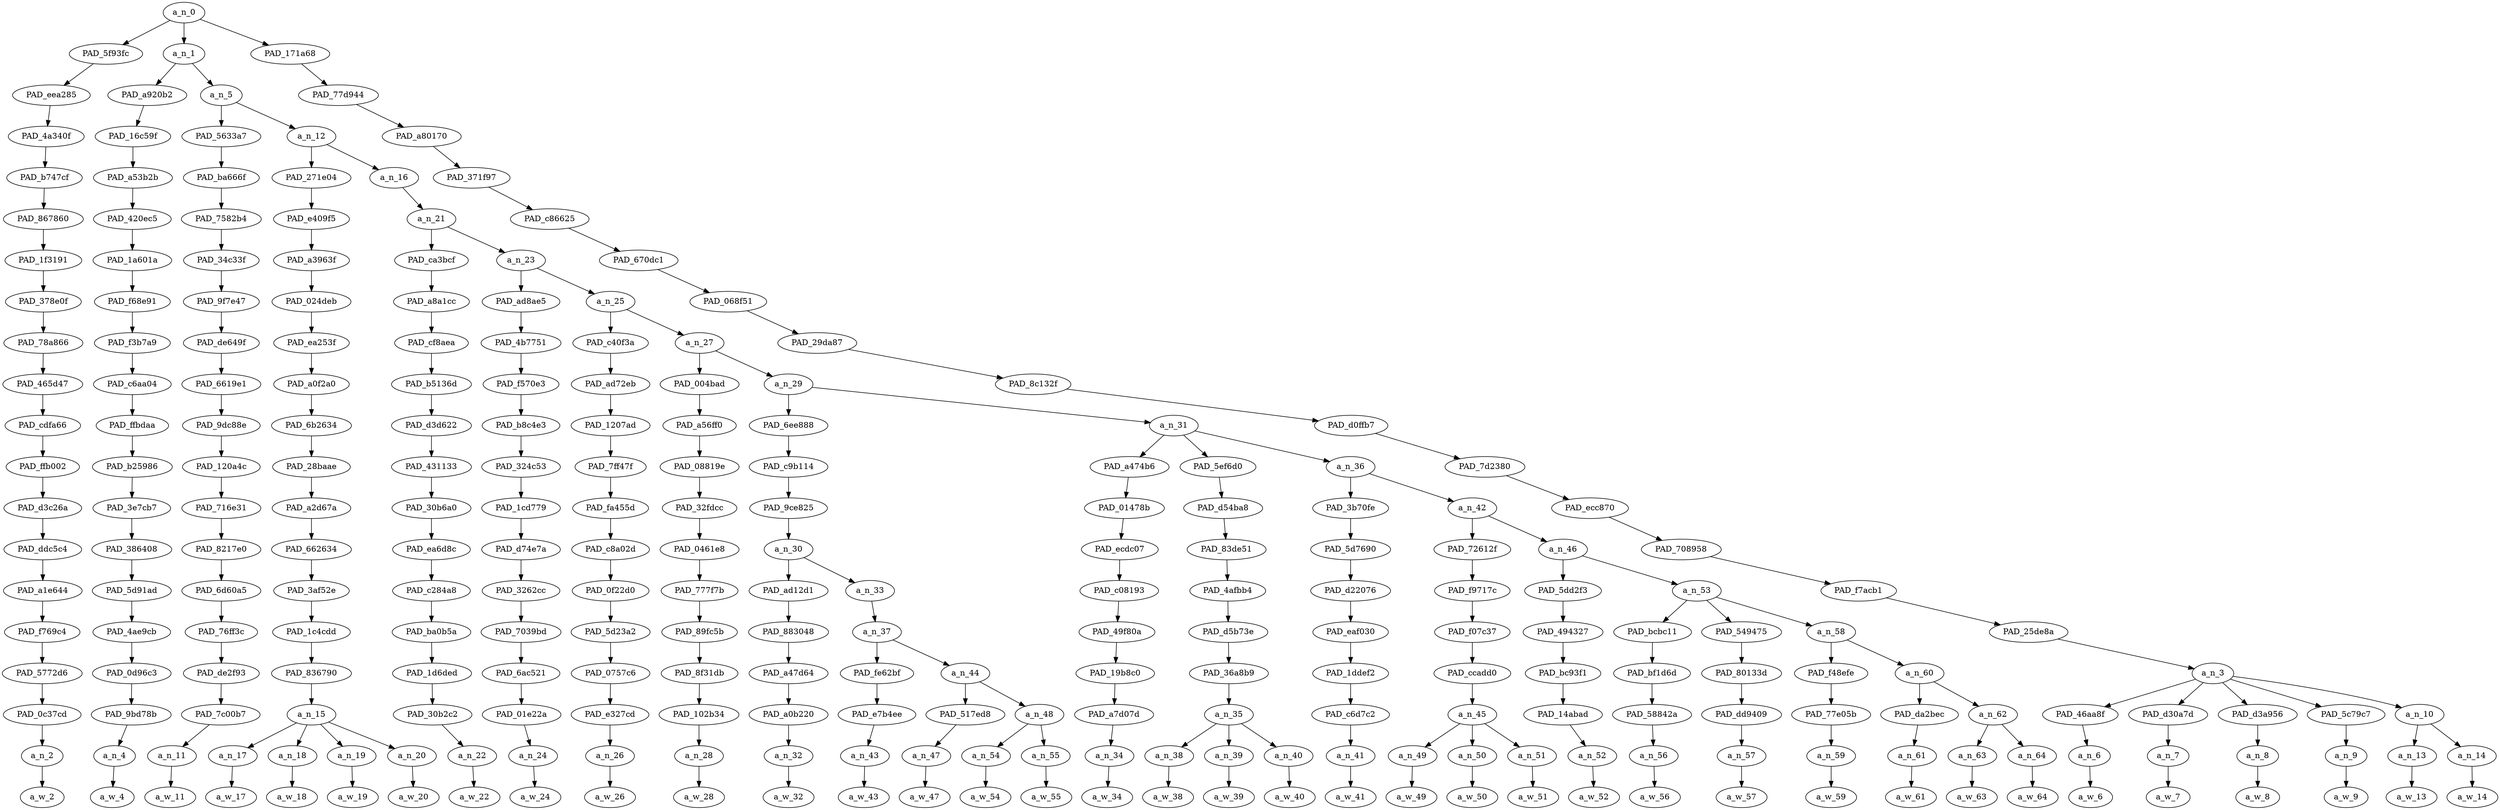 strict digraph "" {
	a_n_0	[div_dir=1,
		index=0,
		level=19,
		pos="21.562673158998845,19!",
		text_span="[0, 1, 2, 3, 4, 5, 6, 7, 8, 9, 10, 11, 12, 13, 14, 15, 16, 17, 18, 19, 20, 21, 22, 23, 24, 25, 26, 27, 28, 29, 30, 31, 32, 33, 34, \
35, 36]",
		value=0.99999999];
	PAD_5f93fc	[div_dir=-1,
		index=1,
		level=18,
		pos="30.0,18!",
		text_span="[30]",
		value=0.01465482];
	a_n_0 -> PAD_5f93fc;
	a_n_1	[div_dir=1,
		index=0,
		level=18,
		pos="1.5880194769965277,18!",
		text_span="[0, 1, 2, 3, 4, 5, 6, 7, 8, 9, 10, 11, 12, 13, 14, 15, 16, 17, 18, 19, 20, 21, 22, 23, 24, 25, 26, 27, 28, 29]",
		value=0.87852764];
	a_n_0 -> a_n_1;
	PAD_171a68	[div_dir=1,
		index=2,
		level=18,
		pos="33.1,18!",
		text_span="[31, 32, 33, 34, 35, 36]",
		value=0.10670349];
	a_n_0 -> PAD_171a68;
	PAD_eea285	[div_dir=-1,
		index=2,
		level=17,
		pos="30.0,17!",
		text_span="[30]",
		value=0.01465482];
	PAD_5f93fc -> PAD_eea285;
	PAD_4a340f	[div_dir=-1,
		index=3,
		level=16,
		pos="30.0,16!",
		text_span="[30]",
		value=0.01465482];
	PAD_eea285 -> PAD_4a340f;
	PAD_b747cf	[div_dir=-1,
		index=4,
		level=15,
		pos="30.0,15!",
		text_span="[30]",
		value=0.01465482];
	PAD_4a340f -> PAD_b747cf;
	PAD_867860	[div_dir=-1,
		index=4,
		level=14,
		pos="30.0,14!",
		text_span="[30]",
		value=0.01465482];
	PAD_b747cf -> PAD_867860;
	PAD_1f3191	[div_dir=-1,
		index=5,
		level=13,
		pos="30.0,13!",
		text_span="[30]",
		value=0.01465482];
	PAD_867860 -> PAD_1f3191;
	PAD_378e0f	[div_dir=-1,
		index=6,
		level=12,
		pos="30.0,12!",
		text_span="[30]",
		value=0.01465482];
	PAD_1f3191 -> PAD_378e0f;
	PAD_78a866	[div_dir=-1,
		index=7,
		level=11,
		pos="30.0,11!",
		text_span="[30]",
		value=0.01465482];
	PAD_378e0f -> PAD_78a866;
	PAD_465d47	[div_dir=-1,
		index=8,
		level=10,
		pos="30.0,10!",
		text_span="[30]",
		value=0.01465482];
	PAD_78a866 -> PAD_465d47;
	PAD_cdfa66	[div_dir=-1,
		index=9,
		level=9,
		pos="30.0,9!",
		text_span="[30]",
		value=0.01465482];
	PAD_465d47 -> PAD_cdfa66;
	PAD_ffb002	[div_dir=-1,
		index=11,
		level=8,
		pos="30.0,8!",
		text_span="[30]",
		value=0.01465482];
	PAD_cdfa66 -> PAD_ffb002;
	PAD_d3c26a	[div_dir=-1,
		index=12,
		level=7,
		pos="30.0,7!",
		text_span="[30]",
		value=0.01465482];
	PAD_ffb002 -> PAD_d3c26a;
	PAD_ddc5c4	[div_dir=-1,
		index=13,
		level=6,
		pos="30.0,6!",
		text_span="[30]",
		value=0.01465482];
	PAD_d3c26a -> PAD_ddc5c4;
	PAD_a1e644	[div_dir=-1,
		index=15,
		level=5,
		pos="30.0,5!",
		text_span="[30]",
		value=0.01465482];
	PAD_ddc5c4 -> PAD_a1e644;
	PAD_f769c4	[div_dir=-1,
		index=17,
		level=4,
		pos="30.0,4!",
		text_span="[30]",
		value=0.01465482];
	PAD_a1e644 -> PAD_f769c4;
	PAD_5772d6	[div_dir=-1,
		index=19,
		level=3,
		pos="30.0,3!",
		text_span="[30]",
		value=0.01465482];
	PAD_f769c4 -> PAD_5772d6;
	PAD_0c37cd	[div_dir=-1,
		index=21,
		level=2,
		pos="30.0,2!",
		text_span="[30]",
		value=0.01465482];
	PAD_5772d6 -> PAD_0c37cd;
	a_n_2	[div_dir=-1,
		index=30,
		level=1,
		pos="30.0,1!",
		text_span="[30]",
		value=0.01465482];
	PAD_0c37cd -> a_n_2;
	a_w_2	[div_dir=0,
		index=30,
		level=0,
		pos="30,0!",
		text_span="[30]",
		value=or];
	a_n_2 -> a_w_2;
	PAD_a920b2	[div_dir=-1,
		index=0,
		level=17,
		pos="0.0,17!",
		text_span="[0]",
		value=0.02518207];
	a_n_1 -> PAD_a920b2;
	a_n_5	[div_dir=1,
		index=1,
		level=17,
		pos="3.1760389539930554,17!",
		text_span="[1, 2, 3, 4, 5, 6, 7, 8, 9, 10, 11, 12, 13, 14, 15, 16, 17, 18, 19, 20, 21, 22, 23, 24, 25, 26, 27, 28, 29]",
		value=0.85323384];
	a_n_1 -> a_n_5;
	PAD_16c59f	[div_dir=-1,
		index=0,
		level=16,
		pos="0.0,16!",
		text_span="[0]",
		value=0.02518207];
	PAD_a920b2 -> PAD_16c59f;
	PAD_a53b2b	[div_dir=-1,
		index=0,
		level=15,
		pos="0.0,15!",
		text_span="[0]",
		value=0.02518207];
	PAD_16c59f -> PAD_a53b2b;
	PAD_420ec5	[div_dir=-1,
		index=0,
		level=14,
		pos="0.0,14!",
		text_span="[0]",
		value=0.02518207];
	PAD_a53b2b -> PAD_420ec5;
	PAD_1a601a	[div_dir=-1,
		index=0,
		level=13,
		pos="0.0,13!",
		text_span="[0]",
		value=0.02518207];
	PAD_420ec5 -> PAD_1a601a;
	PAD_f68e91	[div_dir=-1,
		index=0,
		level=12,
		pos="0.0,12!",
		text_span="[0]",
		value=0.02518207];
	PAD_1a601a -> PAD_f68e91;
	PAD_f3b7a9	[div_dir=-1,
		index=0,
		level=11,
		pos="0.0,11!",
		text_span="[0]",
		value=0.02518207];
	PAD_f68e91 -> PAD_f3b7a9;
	PAD_c6aa04	[div_dir=-1,
		index=0,
		level=10,
		pos="0.0,10!",
		text_span="[0]",
		value=0.02518207];
	PAD_f3b7a9 -> PAD_c6aa04;
	PAD_ffbdaa	[div_dir=-1,
		index=0,
		level=9,
		pos="0.0,9!",
		text_span="[0]",
		value=0.02518207];
	PAD_c6aa04 -> PAD_ffbdaa;
	PAD_b25986	[div_dir=-1,
		index=0,
		level=8,
		pos="0.0,8!",
		text_span="[0]",
		value=0.02518207];
	PAD_ffbdaa -> PAD_b25986;
	PAD_3e7cb7	[div_dir=-1,
		index=0,
		level=7,
		pos="0.0,7!",
		text_span="[0]",
		value=0.02518207];
	PAD_b25986 -> PAD_3e7cb7;
	PAD_386408	[div_dir=-1,
		index=0,
		level=6,
		pos="0.0,6!",
		text_span="[0]",
		value=0.02518207];
	PAD_3e7cb7 -> PAD_386408;
	PAD_5d91ad	[div_dir=-1,
		index=0,
		level=5,
		pos="0.0,5!",
		text_span="[0]",
		value=0.02518207];
	PAD_386408 -> PAD_5d91ad;
	PAD_4ae9cb	[div_dir=-1,
		index=0,
		level=4,
		pos="0.0,4!",
		text_span="[0]",
		value=0.02518207];
	PAD_5d91ad -> PAD_4ae9cb;
	PAD_0d96c3	[div_dir=-1,
		index=0,
		level=3,
		pos="0.0,3!",
		text_span="[0]",
		value=0.02518207];
	PAD_4ae9cb -> PAD_0d96c3;
	PAD_9bd78b	[div_dir=-1,
		index=0,
		level=2,
		pos="0.0,2!",
		text_span="[0]",
		value=0.02518207];
	PAD_0d96c3 -> PAD_9bd78b;
	a_n_4	[div_dir=-1,
		index=0,
		level=1,
		pos="0.0,1!",
		text_span="[0]",
		value=0.02518207];
	PAD_9bd78b -> a_n_4;
	a_w_4	[div_dir=0,
		index=0,
		level=0,
		pos="0,0!",
		text_span="[0]",
		value=i];
	a_n_4 -> a_w_4;
	PAD_5633a7	[div_dir=-1,
		index=1,
		level=16,
		pos="1.0,16!",
		text_span="[1]",
		value=0.03043250];
	a_n_5 -> PAD_5633a7;
	a_n_12	[div_dir=1,
		index=2,
		level=16,
		pos="5.352077907986111,16!",
		text_span="[2, 3, 4, 5, 6, 7, 8, 9, 10, 11, 12, 13, 14, 15, 16, 17, 18, 19, 20, 21, 22, 23, 24, 25, 26, 27, 28, 29]",
		value=0.82266493];
	a_n_5 -> a_n_12;
	PAD_ba666f	[div_dir=-1,
		index=1,
		level=15,
		pos="1.0,15!",
		text_span="[1]",
		value=0.03043250];
	PAD_5633a7 -> PAD_ba666f;
	PAD_7582b4	[div_dir=-1,
		index=1,
		level=14,
		pos="1.0,14!",
		text_span="[1]",
		value=0.03043250];
	PAD_ba666f -> PAD_7582b4;
	PAD_34c33f	[div_dir=-1,
		index=1,
		level=13,
		pos="1.0,13!",
		text_span="[1]",
		value=0.03043250];
	PAD_7582b4 -> PAD_34c33f;
	PAD_9f7e47	[div_dir=-1,
		index=1,
		level=12,
		pos="1.0,12!",
		text_span="[1]",
		value=0.03043250];
	PAD_34c33f -> PAD_9f7e47;
	PAD_de649f	[div_dir=-1,
		index=1,
		level=11,
		pos="1.0,11!",
		text_span="[1]",
		value=0.03043250];
	PAD_9f7e47 -> PAD_de649f;
	PAD_6619e1	[div_dir=-1,
		index=1,
		level=10,
		pos="1.0,10!",
		text_span="[1]",
		value=0.03043250];
	PAD_de649f -> PAD_6619e1;
	PAD_9dc88e	[div_dir=-1,
		index=1,
		level=9,
		pos="1.0,9!",
		text_span="[1]",
		value=0.03043250];
	PAD_6619e1 -> PAD_9dc88e;
	PAD_120a4c	[div_dir=-1,
		index=1,
		level=8,
		pos="1.0,8!",
		text_span="[1]",
		value=0.03043250];
	PAD_9dc88e -> PAD_120a4c;
	PAD_716e31	[div_dir=-1,
		index=1,
		level=7,
		pos="1.0,7!",
		text_span="[1]",
		value=0.03043250];
	PAD_120a4c -> PAD_716e31;
	PAD_8217e0	[div_dir=-1,
		index=1,
		level=6,
		pos="1.0,6!",
		text_span="[1]",
		value=0.03043250];
	PAD_716e31 -> PAD_8217e0;
	PAD_6d60a5	[div_dir=-1,
		index=1,
		level=5,
		pos="1.0,5!",
		text_span="[1]",
		value=0.03043250];
	PAD_8217e0 -> PAD_6d60a5;
	PAD_76ff3c	[div_dir=-1,
		index=1,
		level=4,
		pos="1.0,4!",
		text_span="[1]",
		value=0.03043250];
	PAD_6d60a5 -> PAD_76ff3c;
	PAD_de2f93	[div_dir=-1,
		index=1,
		level=3,
		pos="1.0,3!",
		text_span="[1]",
		value=0.03043250];
	PAD_76ff3c -> PAD_de2f93;
	PAD_7c00b7	[div_dir=-1,
		index=1,
		level=2,
		pos="1.0,2!",
		text_span="[1]",
		value=0.03043250];
	PAD_de2f93 -> PAD_7c00b7;
	a_n_11	[div_dir=-1,
		index=1,
		level=1,
		pos="1.0,1!",
		text_span="[1]",
		value=0.03043250];
	PAD_7c00b7 -> a_n_11;
	a_w_11	[div_dir=0,
		index=1,
		level=0,
		pos="1,0!",
		text_span="[1]",
		value=love];
	a_n_11 -> a_w_11;
	PAD_271e04	[div_dir=1,
		index=2,
		level=15,
		pos="3.5,15!",
		text_span="[2, 3, 4, 5]",
		value=0.22377948];
	a_n_12 -> PAD_271e04;
	a_n_16	[div_dir=1,
		index=3,
		level=15,
		pos="7.204155815972222,15!",
		text_span="[6, 7, 8, 9, 10, 11, 12, 13, 14, 15, 16, 17, 18, 19, 20, 21, 22, 23, 24, 25, 26, 27, 28, 29]",
		value=0.59872475];
	a_n_12 -> a_n_16;
	PAD_e409f5	[div_dir=1,
		index=2,
		level=14,
		pos="3.5,14!",
		text_span="[2, 3, 4, 5]",
		value=0.22377948];
	PAD_271e04 -> PAD_e409f5;
	PAD_a3963f	[div_dir=1,
		index=2,
		level=13,
		pos="3.5,13!",
		text_span="[2, 3, 4, 5]",
		value=0.22377948];
	PAD_e409f5 -> PAD_a3963f;
	PAD_024deb	[div_dir=1,
		index=2,
		level=12,
		pos="3.5,12!",
		text_span="[2, 3, 4, 5]",
		value=0.22377948];
	PAD_a3963f -> PAD_024deb;
	PAD_ea253f	[div_dir=1,
		index=2,
		level=11,
		pos="3.5,11!",
		text_span="[2, 3, 4, 5]",
		value=0.22377948];
	PAD_024deb -> PAD_ea253f;
	PAD_a0f2a0	[div_dir=1,
		index=2,
		level=10,
		pos="3.5,10!",
		text_span="[2, 3, 4, 5]",
		value=0.22377948];
	PAD_ea253f -> PAD_a0f2a0;
	PAD_6b2634	[div_dir=1,
		index=2,
		level=9,
		pos="3.5,9!",
		text_span="[2, 3, 4, 5]",
		value=0.22377948];
	PAD_a0f2a0 -> PAD_6b2634;
	PAD_28baae	[div_dir=1,
		index=2,
		level=8,
		pos="3.5,8!",
		text_span="[2, 3, 4, 5]",
		value=0.22377948];
	PAD_6b2634 -> PAD_28baae;
	PAD_a2d67a	[div_dir=1,
		index=2,
		level=7,
		pos="3.5,7!",
		text_span="[2, 3, 4, 5]",
		value=0.22377948];
	PAD_28baae -> PAD_a2d67a;
	PAD_662634	[div_dir=1,
		index=2,
		level=6,
		pos="3.5,6!",
		text_span="[2, 3, 4, 5]",
		value=0.22377948];
	PAD_a2d67a -> PAD_662634;
	PAD_3af52e	[div_dir=1,
		index=2,
		level=5,
		pos="3.5,5!",
		text_span="[2, 3, 4, 5]",
		value=0.22377948];
	PAD_662634 -> PAD_3af52e;
	PAD_1c4cdd	[div_dir=1,
		index=2,
		level=4,
		pos="3.5,4!",
		text_span="[2, 3, 4, 5]",
		value=0.22377948];
	PAD_3af52e -> PAD_1c4cdd;
	PAD_836790	[div_dir=1,
		index=2,
		level=3,
		pos="3.5,3!",
		text_span="[2, 3, 4, 5]",
		value=0.22377948];
	PAD_1c4cdd -> PAD_836790;
	a_n_15	[div_dir=1,
		index=2,
		level=2,
		pos="3.5,2!",
		text_span="[2, 3, 4, 5]",
		value=0.22377948];
	PAD_836790 -> a_n_15;
	a_n_17	[div_dir=1,
		index=2,
		level=1,
		pos="2.0,1!",
		text_span="[2]",
		value=0.01871383];
	a_n_15 -> a_n_17;
	a_n_18	[div_dir=1,
		index=3,
		level=1,
		pos="3.0,1!",
		text_span="[3]",
		value=0.03045922];
	a_n_15 -> a_n_18;
	a_n_19	[div_dir=1,
		index=4,
		level=1,
		pos="4.0,1!",
		text_span="[4]",
		value=0.10693110];
	a_n_15 -> a_n_19;
	a_n_20	[div_dir=-1,
		index=5,
		level=1,
		pos="5.0,1!",
		text_span="[5]",
		value=0.06761731];
	a_n_15 -> a_n_20;
	a_w_17	[div_dir=0,
		index=2,
		level=0,
		pos="2,0!",
		text_span="[2]",
		value=the];
	a_n_17 -> a_w_17;
	a_w_18	[div_dir=0,
		index=3,
		level=0,
		pos="3,0!",
		text_span="[3]",
		value=super];
	a_n_18 -> a_w_18;
	a_w_19	[div_dir=0,
		index=4,
		level=0,
		pos="4,0!",
		text_span="[4]",
		value=sleuth];
	a_n_19 -> a_w_19;
	a_w_20	[div_dir=0,
		index=5,
		level=0,
		pos="5,0!",
		text_span="[5]",
		value=mindset];
	a_n_20 -> a_w_20;
	a_n_21	[div_dir=1,
		index=3,
		level=14,
		pos="7.204155815972222,14!",
		text_span="[6, 7, 8, 9, 10, 11, 12, 13, 14, 15, 16, 17, 18, 19, 20, 21, 22, 23, 24, 25, 26, 27, 28, 29]",
		value=0.59857359];
	a_n_16 -> a_n_21;
	PAD_ca3bcf	[div_dir=1,
		index=3,
		level=13,
		pos="6.0,13!",
		text_span="[6]",
		value=0.02193326];
	a_n_21 -> PAD_ca3bcf;
	a_n_23	[div_dir=1,
		index=4,
		level=13,
		pos="8.408311631944445,13!",
		text_span="[7, 8, 9, 10, 11, 12, 13, 14, 15, 16, 17, 18, 19, 20, 21, 22, 23, 24, 25, 26, 27, 28, 29]",
		value=0.57648917];
	a_n_21 -> a_n_23;
	PAD_a8a1cc	[div_dir=1,
		index=3,
		level=12,
		pos="6.0,12!",
		text_span="[6]",
		value=0.02193326];
	PAD_ca3bcf -> PAD_a8a1cc;
	PAD_cf8aea	[div_dir=1,
		index=3,
		level=11,
		pos="6.0,11!",
		text_span="[6]",
		value=0.02193326];
	PAD_a8a1cc -> PAD_cf8aea;
	PAD_b5136d	[div_dir=1,
		index=3,
		level=10,
		pos="6.0,10!",
		text_span="[6]",
		value=0.02193326];
	PAD_cf8aea -> PAD_b5136d;
	PAD_d3d622	[div_dir=1,
		index=3,
		level=9,
		pos="6.0,9!",
		text_span="[6]",
		value=0.02193326];
	PAD_b5136d -> PAD_d3d622;
	PAD_431133	[div_dir=1,
		index=3,
		level=8,
		pos="6.0,8!",
		text_span="[6]",
		value=0.02193326];
	PAD_d3d622 -> PAD_431133;
	PAD_30b6a0	[div_dir=1,
		index=3,
		level=7,
		pos="6.0,7!",
		text_span="[6]",
		value=0.02193326];
	PAD_431133 -> PAD_30b6a0;
	PAD_ea6d8c	[div_dir=1,
		index=3,
		level=6,
		pos="6.0,6!",
		text_span="[6]",
		value=0.02193326];
	PAD_30b6a0 -> PAD_ea6d8c;
	PAD_c284a8	[div_dir=1,
		index=3,
		level=5,
		pos="6.0,5!",
		text_span="[6]",
		value=0.02193326];
	PAD_ea6d8c -> PAD_c284a8;
	PAD_ba0b5a	[div_dir=1,
		index=3,
		level=4,
		pos="6.0,4!",
		text_span="[6]",
		value=0.02193326];
	PAD_c284a8 -> PAD_ba0b5a;
	PAD_1d6ded	[div_dir=1,
		index=3,
		level=3,
		pos="6.0,3!",
		text_span="[6]",
		value=0.02193326];
	PAD_ba0b5a -> PAD_1d6ded;
	PAD_30b2c2	[div_dir=1,
		index=3,
		level=2,
		pos="6.0,2!",
		text_span="[6]",
		value=0.02193326];
	PAD_1d6ded -> PAD_30b2c2;
	a_n_22	[div_dir=1,
		index=6,
		level=1,
		pos="6.0,1!",
		text_span="[6]",
		value=0.02193326];
	PAD_30b2c2 -> a_n_22;
	a_w_22	[div_dir=0,
		index=6,
		level=0,
		pos="6,0!",
		text_span="[6]",
		value=i1];
	a_n_22 -> a_w_22;
	PAD_ad8ae5	[div_dir=1,
		index=4,
		level=12,
		pos="7.0,12!",
		text_span="[7]",
		value=0.01841103];
	a_n_23 -> PAD_ad8ae5;
	a_n_25	[div_dir=1,
		index=5,
		level=12,
		pos="9.81662326388889,12!",
		text_span="[8, 9, 10, 11, 12, 13, 14, 15, 16, 17, 18, 19, 20, 21, 22, 23, 24, 25, 26, 27, 28, 29]",
		value=0.55793376];
	a_n_23 -> a_n_25;
	PAD_4b7751	[div_dir=1,
		index=4,
		level=11,
		pos="7.0,11!",
		text_span="[7]",
		value=0.01841103];
	PAD_ad8ae5 -> PAD_4b7751;
	PAD_f570e3	[div_dir=1,
		index=4,
		level=10,
		pos="7.0,10!",
		text_span="[7]",
		value=0.01841103];
	PAD_4b7751 -> PAD_f570e3;
	PAD_b8c4e3	[div_dir=1,
		index=4,
		level=9,
		pos="7.0,9!",
		text_span="[7]",
		value=0.01841103];
	PAD_f570e3 -> PAD_b8c4e3;
	PAD_324c53	[div_dir=1,
		index=4,
		level=8,
		pos="7.0,8!",
		text_span="[7]",
		value=0.01841103];
	PAD_b8c4e3 -> PAD_324c53;
	PAD_1cd779	[div_dir=1,
		index=4,
		level=7,
		pos="7.0,7!",
		text_span="[7]",
		value=0.01841103];
	PAD_324c53 -> PAD_1cd779;
	PAD_d74e7a	[div_dir=1,
		index=4,
		level=6,
		pos="7.0,6!",
		text_span="[7]",
		value=0.01841103];
	PAD_1cd779 -> PAD_d74e7a;
	PAD_3262cc	[div_dir=1,
		index=4,
		level=5,
		pos="7.0,5!",
		text_span="[7]",
		value=0.01841103];
	PAD_d74e7a -> PAD_3262cc;
	PAD_7039bd	[div_dir=1,
		index=4,
		level=4,
		pos="7.0,4!",
		text_span="[7]",
		value=0.01841103];
	PAD_3262cc -> PAD_7039bd;
	PAD_6ac521	[div_dir=1,
		index=4,
		level=3,
		pos="7.0,3!",
		text_span="[7]",
		value=0.01841103];
	PAD_7039bd -> PAD_6ac521;
	PAD_01e22a	[div_dir=1,
		index=4,
		level=2,
		pos="7.0,2!",
		text_span="[7]",
		value=0.01841103];
	PAD_6ac521 -> PAD_01e22a;
	a_n_24	[div_dir=1,
		index=7,
		level=1,
		pos="7.0,1!",
		text_span="[7]",
		value=0.01841103];
	PAD_01e22a -> a_n_24;
	a_w_24	[div_dir=0,
		index=7,
		level=0,
		pos="7,0!",
		text_span="[7]",
		value=go];
	a_n_24 -> a_w_24;
	PAD_c40f3a	[div_dir=1,
		index=5,
		level=11,
		pos="8.0,11!",
		text_span="[8]",
		value=0.01850335];
	a_n_25 -> PAD_c40f3a;
	a_n_27	[div_dir=1,
		index=6,
		level=11,
		pos="11.633246527777779,11!",
		text_span="[9, 10, 11, 12, 13, 14, 15, 16, 17, 18, 19, 20, 21, 22, 23, 24, 25, 26, 27, 28, 29]",
		value=0.53929002];
	a_n_25 -> a_n_27;
	PAD_ad72eb	[div_dir=1,
		index=5,
		level=10,
		pos="8.0,10!",
		text_span="[8]",
		value=0.01850335];
	PAD_c40f3a -> PAD_ad72eb;
	PAD_1207ad	[div_dir=1,
		index=5,
		level=9,
		pos="8.0,9!",
		text_span="[8]",
		value=0.01850335];
	PAD_ad72eb -> PAD_1207ad;
	PAD_7ff47f	[div_dir=1,
		index=5,
		level=8,
		pos="8.0,8!",
		text_span="[8]",
		value=0.01850335];
	PAD_1207ad -> PAD_7ff47f;
	PAD_fa455d	[div_dir=1,
		index=5,
		level=7,
		pos="8.0,7!",
		text_span="[8]",
		value=0.01850335];
	PAD_7ff47f -> PAD_fa455d;
	PAD_c8a02d	[div_dir=1,
		index=5,
		level=6,
		pos="8.0,6!",
		text_span="[8]",
		value=0.01850335];
	PAD_fa455d -> PAD_c8a02d;
	PAD_0f22d0	[div_dir=1,
		index=5,
		level=5,
		pos="8.0,5!",
		text_span="[8]",
		value=0.01850335];
	PAD_c8a02d -> PAD_0f22d0;
	PAD_5d23a2	[div_dir=1,
		index=5,
		level=4,
		pos="8.0,4!",
		text_span="[8]",
		value=0.01850335];
	PAD_0f22d0 -> PAD_5d23a2;
	PAD_0757c6	[div_dir=1,
		index=5,
		level=3,
		pos="8.0,3!",
		text_span="[8]",
		value=0.01850335];
	PAD_5d23a2 -> PAD_0757c6;
	PAD_e327cd	[div_dir=1,
		index=5,
		level=2,
		pos="8.0,2!",
		text_span="[8]",
		value=0.01850335];
	PAD_0757c6 -> PAD_e327cd;
	a_n_26	[div_dir=1,
		index=8,
		level=1,
		pos="8.0,1!",
		text_span="[8]",
		value=0.01850335];
	PAD_e327cd -> a_n_26;
	a_w_26	[div_dir=0,
		index=8,
		level=0,
		pos="8,0!",
		text_span="[8]",
		value=into];
	a_n_26 -> a_w_26;
	PAD_004bad	[div_dir=1,
		index=6,
		level=10,
		pos="9.0,10!",
		text_span="[9]",
		value=0.01744171];
	a_n_27 -> PAD_004bad;
	a_n_29	[div_dir=1,
		index=7,
		level=10,
		pos="14.266493055555555,10!",
		text_span="[10, 11, 12, 13, 14, 15, 16, 17, 18, 19, 20, 21, 22, 23, 24, 25, 26, 27, 28, 29]",
		value=0.52171169];
	a_n_27 -> a_n_29;
	PAD_a56ff0	[div_dir=1,
		index=6,
		level=9,
		pos="9.0,9!",
		text_span="[9]",
		value=0.01744171];
	PAD_004bad -> PAD_a56ff0;
	PAD_08819e	[div_dir=1,
		index=6,
		level=8,
		pos="9.0,8!",
		text_span="[9]",
		value=0.01744171];
	PAD_a56ff0 -> PAD_08819e;
	PAD_32fdcc	[div_dir=1,
		index=6,
		level=7,
		pos="9.0,7!",
		text_span="[9]",
		value=0.01744171];
	PAD_08819e -> PAD_32fdcc;
	PAD_0461e8	[div_dir=1,
		index=6,
		level=6,
		pos="9.0,6!",
		text_span="[9]",
		value=0.01744171];
	PAD_32fdcc -> PAD_0461e8;
	PAD_777f7b	[div_dir=1,
		index=6,
		level=5,
		pos="9.0,5!",
		text_span="[9]",
		value=0.01744171];
	PAD_0461e8 -> PAD_777f7b;
	PAD_89fc5b	[div_dir=1,
		index=6,
		level=4,
		pos="9.0,4!",
		text_span="[9]",
		value=0.01744171];
	PAD_777f7b -> PAD_89fc5b;
	PAD_8f31db	[div_dir=1,
		index=6,
		level=3,
		pos="9.0,3!",
		text_span="[9]",
		value=0.01744171];
	PAD_89fc5b -> PAD_8f31db;
	PAD_102b34	[div_dir=1,
		index=6,
		level=2,
		pos="9.0,2!",
		text_span="[9]",
		value=0.01744171];
	PAD_8f31db -> PAD_102b34;
	a_n_28	[div_dir=1,
		index=9,
		level=1,
		pos="9.0,1!",
		text_span="[9]",
		value=0.01744171];
	PAD_102b34 -> a_n_28;
	a_w_28	[div_dir=0,
		index=9,
		level=0,
		pos="9,0!",
		text_span="[9]",
		value=when];
	a_n_28 -> a_w_28;
	PAD_6ee888	[div_dir=1,
		index=7,
		level=9,
		pos="10.9375,9!",
		text_span="[10, 11, 12, 13, 14]",
		value=0.11058614];
	a_n_29 -> PAD_6ee888;
	a_n_31	[div_dir=1,
		index=8,
		level=9,
		pos="17.59548611111111,9!",
		text_span="[15, 16, 17, 18, 19, 20, 21, 22, 23, 24, 25, 26, 27, 28, 29]",
		value=0.41099144];
	a_n_29 -> a_n_31;
	PAD_c9b114	[div_dir=1,
		index=7,
		level=8,
		pos="10.9375,8!",
		text_span="[10, 11, 12, 13, 14]",
		value=0.11058614];
	PAD_6ee888 -> PAD_c9b114;
	PAD_9ce825	[div_dir=1,
		index=7,
		level=7,
		pos="10.9375,7!",
		text_span="[10, 11, 12, 13, 14]",
		value=0.11058614];
	PAD_c9b114 -> PAD_9ce825;
	a_n_30	[div_dir=1,
		index=7,
		level=6,
		pos="10.9375,6!",
		text_span="[10, 11, 12, 13, 14]",
		value=0.11058614];
	PAD_9ce825 -> a_n_30;
	PAD_ad12d1	[div_dir=1,
		index=7,
		level=5,
		pos="10.0,5!",
		text_span="[10]",
		value=0.01801647];
	a_n_30 -> PAD_ad12d1;
	a_n_33	[div_dir=1,
		index=8,
		level=5,
		pos="11.875,5!",
		text_span="[11, 12, 13, 14]",
		value=0.09250789];
	a_n_30 -> a_n_33;
	PAD_883048	[div_dir=1,
		index=7,
		level=4,
		pos="10.0,4!",
		text_span="[10]",
		value=0.01801647];
	PAD_ad12d1 -> PAD_883048;
	PAD_a47d64	[div_dir=1,
		index=7,
		level=3,
		pos="10.0,3!",
		text_span="[10]",
		value=0.01801647];
	PAD_883048 -> PAD_a47d64;
	PAD_a0b220	[div_dir=1,
		index=7,
		level=2,
		pos="10.0,2!",
		text_span="[10]",
		value=0.01801647];
	PAD_a47d64 -> PAD_a0b220;
	a_n_32	[div_dir=1,
		index=10,
		level=1,
		pos="10.0,1!",
		text_span="[10]",
		value=0.01801647];
	PAD_a0b220 -> a_n_32;
	a_w_32	[div_dir=0,
		index=10,
		level=0,
		pos="10,0!",
		text_span="[10]",
		value=someone];
	a_n_32 -> a_w_32;
	a_n_37	[div_dir=1,
		index=8,
		level=4,
		pos="11.875,4!",
		text_span="[11, 12, 13, 14]",
		value=0.09246424];
	a_n_33 -> a_n_37;
	PAD_fe62bf	[div_dir=1,
		index=8,
		level=3,
		pos="11.0,3!",
		text_span="[11]",
		value=0.01696923];
	a_n_37 -> PAD_fe62bf;
	a_n_44	[div_dir=1,
		index=9,
		level=3,
		pos="12.75,3!",
		text_span="[12, 13, 14]",
		value=0.07545135];
	a_n_37 -> a_n_44;
	PAD_e7b4ee	[div_dir=1,
		index=8,
		level=2,
		pos="11.0,2!",
		text_span="[11]",
		value=0.01696923];
	PAD_fe62bf -> PAD_e7b4ee;
	a_n_43	[div_dir=1,
		index=11,
		level=1,
		pos="11.0,1!",
		text_span="[11]",
		value=0.01696923];
	PAD_e7b4ee -> a_n_43;
	a_w_43	[div_dir=0,
		index=11,
		level=0,
		pos="11,0!",
		text_span="[11]",
		value=i2];
	a_n_43 -> a_w_43;
	PAD_517ed8	[div_dir=1,
		index=9,
		level=2,
		pos="12.0,2!",
		text_span="[12]",
		value=0.02279973];
	a_n_44 -> PAD_517ed8;
	a_n_48	[div_dir=-1,
		index=10,
		level=2,
		pos="13.5,2!",
		text_span="[13, 14]",
		value=0.05263561];
	a_n_44 -> a_n_48;
	a_n_47	[div_dir=1,
		index=12,
		level=1,
		pos="12.0,1!",
		text_span="[12]",
		value=0.02279973];
	PAD_517ed8 -> a_n_47;
	a_w_47	[div_dir=0,
		index=12,
		level=0,
		pos="12,0!",
		text_span="[12]",
		value=knew];
	a_n_47 -> a_w_47;
	a_n_54	[div_dir=1,
		index=13,
		level=1,
		pos="13.0,1!",
		text_span="[13]",
		value=0.01626698];
	a_n_48 -> a_n_54;
	a_n_55	[div_dir=-1,
		index=14,
		level=1,
		pos="14.0,1!",
		text_span="[14]",
		value=0.03636202];
	a_n_48 -> a_n_55;
	a_w_54	[div_dir=0,
		index=13,
		level=0,
		pos="13,0!",
		text_span="[13]",
		value=from];
	a_n_54 -> a_w_54;
	a_w_55	[div_dir=0,
		index=14,
		level=0,
		pos="14,0!",
		text_span="[14]",
		value=church];
	a_n_55 -> a_w_55;
	PAD_a474b6	[div_dir=1,
		index=8,
		level=8,
		pos="15.0,8!",
		text_span="[15]",
		value=0.03323551];
	a_n_31 -> PAD_a474b6;
	PAD_5ef6d0	[div_dir=-1,
		index=9,
		level=8,
		pos="17.0,8!",
		text_span="[16, 17, 18]",
		value=0.15917889];
	a_n_31 -> PAD_5ef6d0;
	a_n_36	[div_dir=1,
		index=10,
		level=8,
		pos="20.786458333333336,8!",
		text_span="[19, 20, 21, 22, 23, 24, 25, 26, 27, 28, 29]",
		value=0.21845798];
	a_n_31 -> a_n_36;
	PAD_01478b	[div_dir=1,
		index=8,
		level=7,
		pos="15.0,7!",
		text_span="[15]",
		value=0.03323551];
	PAD_a474b6 -> PAD_01478b;
	PAD_ecdc07	[div_dir=1,
		index=8,
		level=6,
		pos="15.0,6!",
		text_span="[15]",
		value=0.03323551];
	PAD_01478b -> PAD_ecdc07;
	PAD_c08193	[div_dir=1,
		index=9,
		level=5,
		pos="15.0,5!",
		text_span="[15]",
		value=0.03323551];
	PAD_ecdc07 -> PAD_c08193;
	PAD_49f80a	[div_dir=1,
		index=9,
		level=4,
		pos="15.0,4!",
		text_span="[15]",
		value=0.03323551];
	PAD_c08193 -> PAD_49f80a;
	PAD_19b8c0	[div_dir=1,
		index=10,
		level=3,
		pos="15.0,3!",
		text_span="[15]",
		value=0.03323551];
	PAD_49f80a -> PAD_19b8c0;
	PAD_a7d07d	[div_dir=1,
		index=11,
		level=2,
		pos="15.0,2!",
		text_span="[15]",
		value=0.03323551];
	PAD_19b8c0 -> PAD_a7d07d;
	a_n_34	[div_dir=1,
		index=15,
		level=1,
		pos="15.0,1!",
		text_span="[15]",
		value=0.03323551];
	PAD_a7d07d -> a_n_34;
	a_w_34	[div_dir=0,
		index=15,
		level=0,
		pos="15,0!",
		text_span="[15]",
		value=uses];
	a_n_34 -> a_w_34;
	PAD_d54ba8	[div_dir=-1,
		index=9,
		level=7,
		pos="17.0,7!",
		text_span="[16, 17, 18]",
		value=0.15917889];
	PAD_5ef6d0 -> PAD_d54ba8;
	PAD_83de51	[div_dir=-1,
		index=9,
		level=6,
		pos="17.0,6!",
		text_span="[16, 17, 18]",
		value=0.15917889];
	PAD_d54ba8 -> PAD_83de51;
	PAD_4afbb4	[div_dir=-1,
		index=10,
		level=5,
		pos="17.0,5!",
		text_span="[16, 17, 18]",
		value=0.15917889];
	PAD_83de51 -> PAD_4afbb4;
	PAD_d5b73e	[div_dir=-1,
		index=10,
		level=4,
		pos="17.0,4!",
		text_span="[16, 17, 18]",
		value=0.15917889];
	PAD_4afbb4 -> PAD_d5b73e;
	PAD_36a8b9	[div_dir=-1,
		index=11,
		level=3,
		pos="17.0,3!",
		text_span="[16, 17, 18]",
		value=0.15917889];
	PAD_d5b73e -> PAD_36a8b9;
	a_n_35	[div_dir=-1,
		index=12,
		level=2,
		pos="17.0,2!",
		text_span="[16, 17, 18]",
		value=0.15917889];
	PAD_36a8b9 -> a_n_35;
	a_n_38	[div_dir=1,
		index=16,
		level=1,
		pos="16.0,1!",
		text_span="[16]",
		value=0.01597061];
	a_n_35 -> a_n_38;
	a_n_39	[div_dir=-1,
		index=17,
		level=1,
		pos="17.0,1!",
		text_span="[17]",
		value=0.06593280];
	a_n_35 -> a_n_39;
	a_n_40	[div_dir=-1,
		index=18,
		level=1,
		pos="18.0,1!",
		text_span="[18]",
		value=0.07726884];
	a_n_35 -> a_n_40;
	a_w_38	[div_dir=0,
		index=16,
		level=0,
		pos="16,0!",
		text_span="[16]",
		value=a];
	a_n_38 -> a_w_38;
	a_w_39	[div_dir=0,
		index=17,
		level=0,
		pos="17,0!",
		text_span="[17]",
		value=queer];
	a_n_39 -> a_w_39;
	a_w_40	[div_dir=0,
		index=18,
		level=0,
		pos="18,0!",
		text_span="[18]",
		value=sticker];
	a_n_40 -> a_w_40;
	PAD_3b70fe	[div_dir=1,
		index=10,
		level=7,
		pos="19.0,7!",
		text_span="[19]",
		value=0.01472366];
	a_n_36 -> PAD_3b70fe;
	a_n_42	[div_dir=1,
		index=11,
		level=7,
		pos="22.572916666666668,7!",
		text_span="[20, 21, 22, 23, 24, 25, 26, 27, 28, 29]",
		value=0.20362315];
	a_n_36 -> a_n_42;
	PAD_5d7690	[div_dir=1,
		index=10,
		level=6,
		pos="19.0,6!",
		text_span="[19]",
		value=0.01472366];
	PAD_3b70fe -> PAD_5d7690;
	PAD_d22076	[div_dir=1,
		index=11,
		level=5,
		pos="19.0,5!",
		text_span="[19]",
		value=0.01472366];
	PAD_5d7690 -> PAD_d22076;
	PAD_eaf030	[div_dir=1,
		index=11,
		level=4,
		pos="19.0,4!",
		text_span="[19]",
		value=0.01472366];
	PAD_d22076 -> PAD_eaf030;
	PAD_1ddef2	[div_dir=1,
		index=12,
		level=3,
		pos="19.0,3!",
		text_span="[19]",
		value=0.01472366];
	PAD_eaf030 -> PAD_1ddef2;
	PAD_c6d7c2	[div_dir=1,
		index=13,
		level=2,
		pos="19.0,2!",
		text_span="[19]",
		value=0.01472366];
	PAD_1ddef2 -> PAD_c6d7c2;
	a_n_41	[div_dir=1,
		index=19,
		level=1,
		pos="19.0,1!",
		text_span="[19]",
		value=0.01472366];
	PAD_c6d7c2 -> a_n_41;
	a_w_41	[div_dir=0,
		index=19,
		level=0,
		pos="19,0!",
		text_span="[19]",
		value=on];
	a_n_41 -> a_w_41;
	PAD_72612f	[div_dir=1,
		index=11,
		level=6,
		pos="21.0,6!",
		text_span="[20, 21, 22]",
		value=0.08620117];
	a_n_42 -> PAD_72612f;
	a_n_46	[div_dir=1,
		index=12,
		level=6,
		pos="24.145833333333336,6!",
		text_span="[23, 24, 25, 26, 27, 28, 29]",
		value=0.11732817];
	a_n_42 -> a_n_46;
	PAD_f9717c	[div_dir=1,
		index=12,
		level=5,
		pos="21.0,5!",
		text_span="[20, 21, 22]",
		value=0.08620117];
	PAD_72612f -> PAD_f9717c;
	PAD_f07c37	[div_dir=1,
		index=12,
		level=4,
		pos="21.0,4!",
		text_span="[20, 21, 22]",
		value=0.08620117];
	PAD_f9717c -> PAD_f07c37;
	PAD_ccadd0	[div_dir=1,
		index=13,
		level=3,
		pos="21.0,3!",
		text_span="[20, 21, 22]",
		value=0.08620117];
	PAD_f07c37 -> PAD_ccadd0;
	a_n_45	[div_dir=1,
		index=14,
		level=2,
		pos="21.0,2!",
		text_span="[20, 21, 22]",
		value=0.08620117];
	PAD_ccadd0 -> a_n_45;
	a_n_49	[div_dir=-1,
		index=20,
		level=1,
		pos="20.0,1!",
		text_span="[20]",
		value=0.01650684];
	a_n_45 -> a_n_49;
	a_n_50	[div_dir=1,
		index=21,
		level=1,
		pos="21.0,1!",
		text_span="[21]",
		value=0.05010976];
	a_n_45 -> a_n_50;
	a_n_51	[div_dir=1,
		index=22,
		level=1,
		pos="22.0,1!",
		text_span="[22]",
		value=0.01948081];
	a_n_45 -> a_n_51;
	a_w_49	[div_dir=0,
		index=20,
		level=0,
		pos="20,0!",
		text_span="[20]",
		value=their];
	a_n_49 -> a_w_49;
	a_w_50	[div_dir=0,
		index=21,
		level=0,
		pos="21,0!",
		text_span="[21]",
		value=instagram];
	a_n_50 -> a_w_50;
	a_w_51	[div_dir=0,
		index=22,
		level=0,
		pos="22,0!",
		text_span="[22]",
		value=story];
	a_n_51 -> a_w_51;
	PAD_5dd2f3	[div_dir=1,
		index=13,
		level=5,
		pos="23.0,5!",
		text_span="[23]",
		value=0.02452980];
	a_n_46 -> PAD_5dd2f3;
	a_n_53	[div_dir=1,
		index=14,
		level=5,
		pos="25.291666666666668,5!",
		text_span="[24, 25, 26, 27, 28, 29]",
		value=0.09275945];
	a_n_46 -> a_n_53;
	PAD_494327	[div_dir=1,
		index=13,
		level=4,
		pos="23.0,4!",
		text_span="[23]",
		value=0.02452980];
	PAD_5dd2f3 -> PAD_494327;
	PAD_bc93f1	[div_dir=1,
		index=14,
		level=3,
		pos="23.0,3!",
		text_span="[23]",
		value=0.02452980];
	PAD_494327 -> PAD_bc93f1;
	PAD_14abad	[div_dir=1,
		index=15,
		level=2,
		pos="23.0,2!",
		text_span="[23]",
		value=0.02452980];
	PAD_bc93f1 -> PAD_14abad;
	a_n_52	[div_dir=1,
		index=23,
		level=1,
		pos="23.0,1!",
		text_span="[23]",
		value=0.02452980];
	PAD_14abad -> a_n_52;
	a_w_52	[div_dir=0,
		index=23,
		level=0,
		pos="23,0!",
		text_span="[23]",
		value=like];
	a_n_52 -> a_w_52;
	PAD_bcbc11	[div_dir=-1,
		index=14,
		level=4,
		pos="24.0,4!",
		text_span="[24]",
		value=0.01889485];
	a_n_53 -> PAD_bcbc11;
	PAD_549475	[div_dir=1,
		index=15,
		level=4,
		pos="25.0,4!",
		text_span="[25]",
		value=0.01414176];
	a_n_53 -> PAD_549475;
	a_n_58	[div_dir=1,
		index=16,
		level=4,
		pos="26.875,4!",
		text_span="[26, 27, 28, 29]",
		value=0.05969726];
	a_n_53 -> a_n_58;
	PAD_bf1d6d	[div_dir=-1,
		index=15,
		level=3,
		pos="24.0,3!",
		text_span="[24]",
		value=0.01889485];
	PAD_bcbc11 -> PAD_bf1d6d;
	PAD_58842a	[div_dir=-1,
		index=16,
		level=2,
		pos="24.0,2!",
		text_span="[24]",
		value=0.01889485];
	PAD_bf1d6d -> PAD_58842a;
	a_n_56	[div_dir=-1,
		index=24,
		level=1,
		pos="24.0,1!",
		text_span="[24]",
		value=0.01889485];
	PAD_58842a -> a_n_56;
	a_w_56	[div_dir=0,
		index=24,
		level=0,
		pos="24,0!",
		text_span="[24]",
		value=did];
	a_n_56 -> a_w_56;
	PAD_80133d	[div_dir=1,
		index=16,
		level=3,
		pos="25.0,3!",
		text_span="[25]",
		value=0.01414176];
	PAD_549475 -> PAD_80133d;
	PAD_dd9409	[div_dir=1,
		index=17,
		level=2,
		pos="25.0,2!",
		text_span="[25]",
		value=0.01414176];
	PAD_80133d -> PAD_dd9409;
	a_n_57	[div_dir=1,
		index=25,
		level=1,
		pos="25.0,1!",
		text_span="[25]",
		value=0.01414176];
	PAD_dd9409 -> a_n_57;
	a_w_57	[div_dir=0,
		index=25,
		level=0,
		pos="25,0!",
		text_span="[25]",
		value=they];
	a_n_57 -> a_w_57;
	PAD_f48efe	[div_dir=1,
		index=17,
		level=3,
		pos="26.0,3!",
		text_span="[26]",
		value=0.01372885];
	a_n_58 -> PAD_f48efe;
	a_n_60	[div_dir=1,
		index=18,
		level=3,
		pos="27.75,3!",
		text_span="[27, 28, 29]",
		value=0.04591935];
	a_n_58 -> a_n_60;
	PAD_77e05b	[div_dir=1,
		index=18,
		level=2,
		pos="26.0,2!",
		text_span="[26]",
		value=0.01372885];
	PAD_f48efe -> PAD_77e05b;
	a_n_59	[div_dir=1,
		index=26,
		level=1,
		pos="26.0,1!",
		text_span="[26]",
		value=0.01372885];
	PAD_77e05b -> a_n_59;
	a_w_59	[div_dir=0,
		index=26,
		level=0,
		pos="26,0!",
		text_span="[26]",
		value=know];
	a_n_59 -> a_w_59;
	PAD_da2bec	[div_dir=1,
		index=19,
		level=2,
		pos="27.0,2!",
		text_span="[27]",
		value=0.01578303];
	a_n_60 -> PAD_da2bec;
	a_n_62	[div_dir=1,
		index=20,
		level=2,
		pos="28.5,2!",
		text_span="[28, 29]",
		value=0.03008174];
	a_n_60 -> a_n_62;
	a_n_61	[div_dir=1,
		index=27,
		level=1,
		pos="27.0,1!",
		text_span="[27]",
		value=0.01578303];
	PAD_da2bec -> a_n_61;
	a_w_61	[div_dir=0,
		index=27,
		level=0,
		pos="27,0!",
		text_span="[27]",
		value=what];
	a_n_61 -> a_w_61;
	a_n_63	[div_dir=1,
		index=28,
		level=1,
		pos="28.0,1!",
		text_span="[28]",
		value=0.01455610];
	a_n_62 -> a_n_63;
	a_n_64	[div_dir=1,
		index=29,
		level=1,
		pos="29.0,1!",
		text_span="[29]",
		value=0.01550024];
	a_n_62 -> a_n_64;
	a_w_63	[div_dir=0,
		index=28,
		level=0,
		pos="28,0!",
		text_span="[28]",
		value=it];
	a_n_63 -> a_w_63;
	a_w_64	[div_dir=0,
		index=29,
		level=0,
		pos="29,0!",
		text_span="[29]",
		value=meant];
	a_n_64 -> a_w_64;
	PAD_77d944	[div_dir=1,
		index=3,
		level=17,
		pos="33.1,17!",
		text_span="[31, 32, 33, 34, 35, 36]",
		value=0.10670349];
	PAD_171a68 -> PAD_77d944;
	PAD_a80170	[div_dir=1,
		index=4,
		level=16,
		pos="33.1,16!",
		text_span="[31, 32, 33, 34, 35, 36]",
		value=0.10670349];
	PAD_77d944 -> PAD_a80170;
	PAD_371f97	[div_dir=1,
		index=5,
		level=15,
		pos="33.1,15!",
		text_span="[31, 32, 33, 34, 35, 36]",
		value=0.10670349];
	PAD_a80170 -> PAD_371f97;
	PAD_c86625	[div_dir=1,
		index=5,
		level=14,
		pos="33.1,14!",
		text_span="[31, 32, 33, 34, 35, 36]",
		value=0.10670349];
	PAD_371f97 -> PAD_c86625;
	PAD_670dc1	[div_dir=1,
		index=6,
		level=13,
		pos="33.1,13!",
		text_span="[31, 32, 33, 34, 35, 36]",
		value=0.10670349];
	PAD_c86625 -> PAD_670dc1;
	PAD_068f51	[div_dir=1,
		index=7,
		level=12,
		pos="33.1,12!",
		text_span="[31, 32, 33, 34, 35, 36]",
		value=0.10670349];
	PAD_670dc1 -> PAD_068f51;
	PAD_29da87	[div_dir=1,
		index=8,
		level=11,
		pos="33.1,11!",
		text_span="[31, 32, 33, 34, 35, 36]",
		value=0.10670349];
	PAD_068f51 -> PAD_29da87;
	PAD_8c132f	[div_dir=1,
		index=9,
		level=10,
		pos="33.1,10!",
		text_span="[31, 32, 33, 34, 35, 36]",
		value=0.10670349];
	PAD_29da87 -> PAD_8c132f;
	PAD_d0ffb7	[div_dir=1,
		index=10,
		level=9,
		pos="33.1,9!",
		text_span="[31, 32, 33, 34, 35, 36]",
		value=0.10670349];
	PAD_8c132f -> PAD_d0ffb7;
	PAD_7d2380	[div_dir=1,
		index=12,
		level=8,
		pos="33.1,8!",
		text_span="[31, 32, 33, 34, 35, 36]",
		value=0.10670349];
	PAD_d0ffb7 -> PAD_7d2380;
	PAD_ecc870	[div_dir=1,
		index=13,
		level=7,
		pos="33.1,7!",
		text_span="[31, 32, 33, 34, 35, 36]",
		value=0.10670349];
	PAD_7d2380 -> PAD_ecc870;
	PAD_708958	[div_dir=1,
		index=14,
		level=6,
		pos="33.1,6!",
		text_span="[31, 32, 33, 34, 35, 36]",
		value=0.10670349];
	PAD_ecc870 -> PAD_708958;
	PAD_f7acb1	[div_dir=1,
		index=16,
		level=5,
		pos="33.1,5!",
		text_span="[31, 32, 33, 34, 35, 36]",
		value=0.10670349];
	PAD_708958 -> PAD_f7acb1;
	PAD_25de8a	[div_dir=1,
		index=18,
		level=4,
		pos="33.1,4!",
		text_span="[31, 32, 33, 34, 35, 36]",
		value=0.10670349];
	PAD_f7acb1 -> PAD_25de8a;
	a_n_3	[div_dir=1,
		index=20,
		level=3,
		pos="33.1,3!",
		text_span="[31, 32, 33, 34, 35, 36]",
		value=0.10670349];
	PAD_25de8a -> a_n_3;
	PAD_46aa8f	[div_dir=-1,
		index=22,
		level=2,
		pos="31.0,2!",
		text_span="[31]",
		value=0.01493509];
	a_n_3 -> PAD_46aa8f;
	PAD_d30a7d	[div_dir=-1,
		index=23,
		level=2,
		pos="32.0,2!",
		text_span="[32]",
		value=0.01319748];
	a_n_3 -> PAD_d30a7d;
	PAD_d3a956	[div_dir=1,
		index=24,
		level=2,
		pos="33.0,2!",
		text_span="[33]",
		value=0.01247268];
	a_n_3 -> PAD_d3a956;
	PAD_5c79c7	[div_dir=1,
		index=25,
		level=2,
		pos="34.0,2!",
		text_span="[34]",
		value=0.01505292];
	a_n_3 -> PAD_5c79c7;
	a_n_10	[div_dir=1,
		index=26,
		level=2,
		pos="35.5,2!",
		text_span="[35, 36]",
		value=0.05100768];
	a_n_3 -> a_n_10;
	a_n_6	[div_dir=-1,
		index=31,
		level=1,
		pos="31.0,1!",
		text_span="[31]",
		value=0.01493509];
	PAD_46aa8f -> a_n_6;
	a_w_6	[div_dir=0,
		index=31,
		level=0,
		pos="31,0!",
		text_span="[31]",
		value=do];
	a_n_6 -> a_w_6;
	a_n_7	[div_dir=-1,
		index=32,
		level=1,
		pos="32.0,1!",
		text_span="[32]",
		value=0.01319748];
	PAD_d30a7d -> a_n_7;
	a_w_7	[div_dir=0,
		index=32,
		level=0,
		pos="32,0!",
		text_span="[32]",
		value=they1];
	a_n_7 -> a_w_7;
	a_n_8	[div_dir=1,
		index=33,
		level=1,
		pos="33.0,1!",
		text_span="[33]",
		value=0.01247268];
	PAD_d3a956 -> a_n_8;
	a_w_8	[div_dir=0,
		index=33,
		level=0,
		pos="33,0!",
		text_span="[33]",
		value=just];
	a_n_8 -> a_w_8;
	a_n_9	[div_dir=1,
		index=34,
		level=1,
		pos="34.0,1!",
		text_span="[34]",
		value=0.01505292];
	PAD_5c79c7 -> a_n_9;
	a_w_9	[div_dir=0,
		index=34,
		level=0,
		pos="34,0!",
		text_span="[34]",
		value=like1];
	a_n_9 -> a_w_9;
	a_n_13	[div_dir=1,
		index=35,
		level=1,
		pos="35.0,1!",
		text_span="[35]",
		value=0.01422727];
	a_n_10 -> a_n_13;
	a_n_14	[div_dir=-1,
		index=36,
		level=1,
		pos="36.0,1!",
		text_span="[36]",
		value=0.03677252];
	a_n_10 -> a_n_14;
	a_w_13	[div_dir=0,
		index=35,
		level=0,
		pos="35,0!",
		text_span="[35]",
		value=the1];
	a_n_13 -> a_w_13;
	a_w_14	[div_dir=0,
		index=36,
		level=0,
		pos="36,0!",
		text_span="[36]",
		value=colors];
	a_n_14 -> a_w_14;
}
